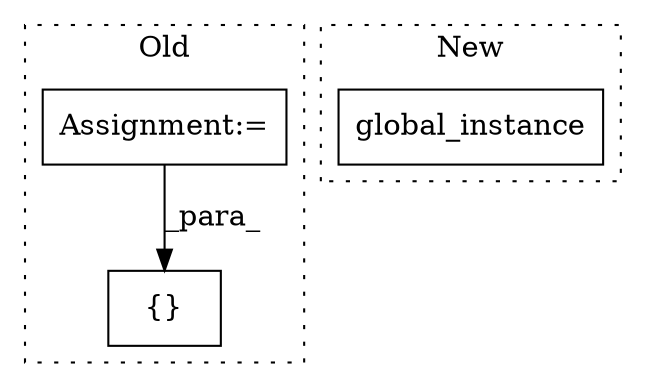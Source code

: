 digraph G {
subgraph cluster0 {
1 [label="{}" a="4" s="3515,3528" l="1,1" shape="box"];
3 [label="Assignment:=" a="7" s="3420" l="1" shape="box"];
label = "Old";
style="dotted";
}
subgraph cluster1 {
2 [label="global_instance" a="32" s="2829" l="17" shape="box"];
label = "New";
style="dotted";
}
3 -> 1 [label="_para_"];
}